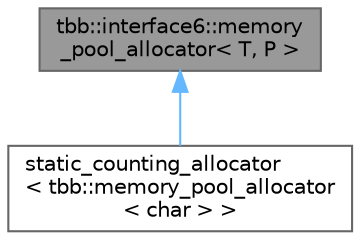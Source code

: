 digraph "tbb::interface6::memory_pool_allocator&lt; T, P &gt;"
{
 // LATEX_PDF_SIZE
  bgcolor="transparent";
  edge [fontname=Helvetica,fontsize=10,labelfontname=Helvetica,labelfontsize=10];
  node [fontname=Helvetica,fontsize=10,shape=box,height=0.2,width=0.4];
  Node1 [id="Node000001",label="tbb::interface6::memory\l_pool_allocator\< T, P \>",height=0.2,width=0.4,color="gray40", fillcolor="grey60", style="filled", fontcolor="black",tooltip="Meets \"allocator\" requirements of ISO C++ Standard, Section 20.1.5"];
  Node1 -> Node2 [id="edge1_Node000001_Node000002",dir="back",color="steelblue1",style="solid",tooltip=" "];
  Node2 [id="Node000002",label="static_counting_allocator\l\< tbb::memory_pool_allocator\l\< char \> \>",height=0.2,width=0.4,color="gray40", fillcolor="white", style="filled",URL="$classstatic__counting__allocator.html",tooltip=" "];
}
